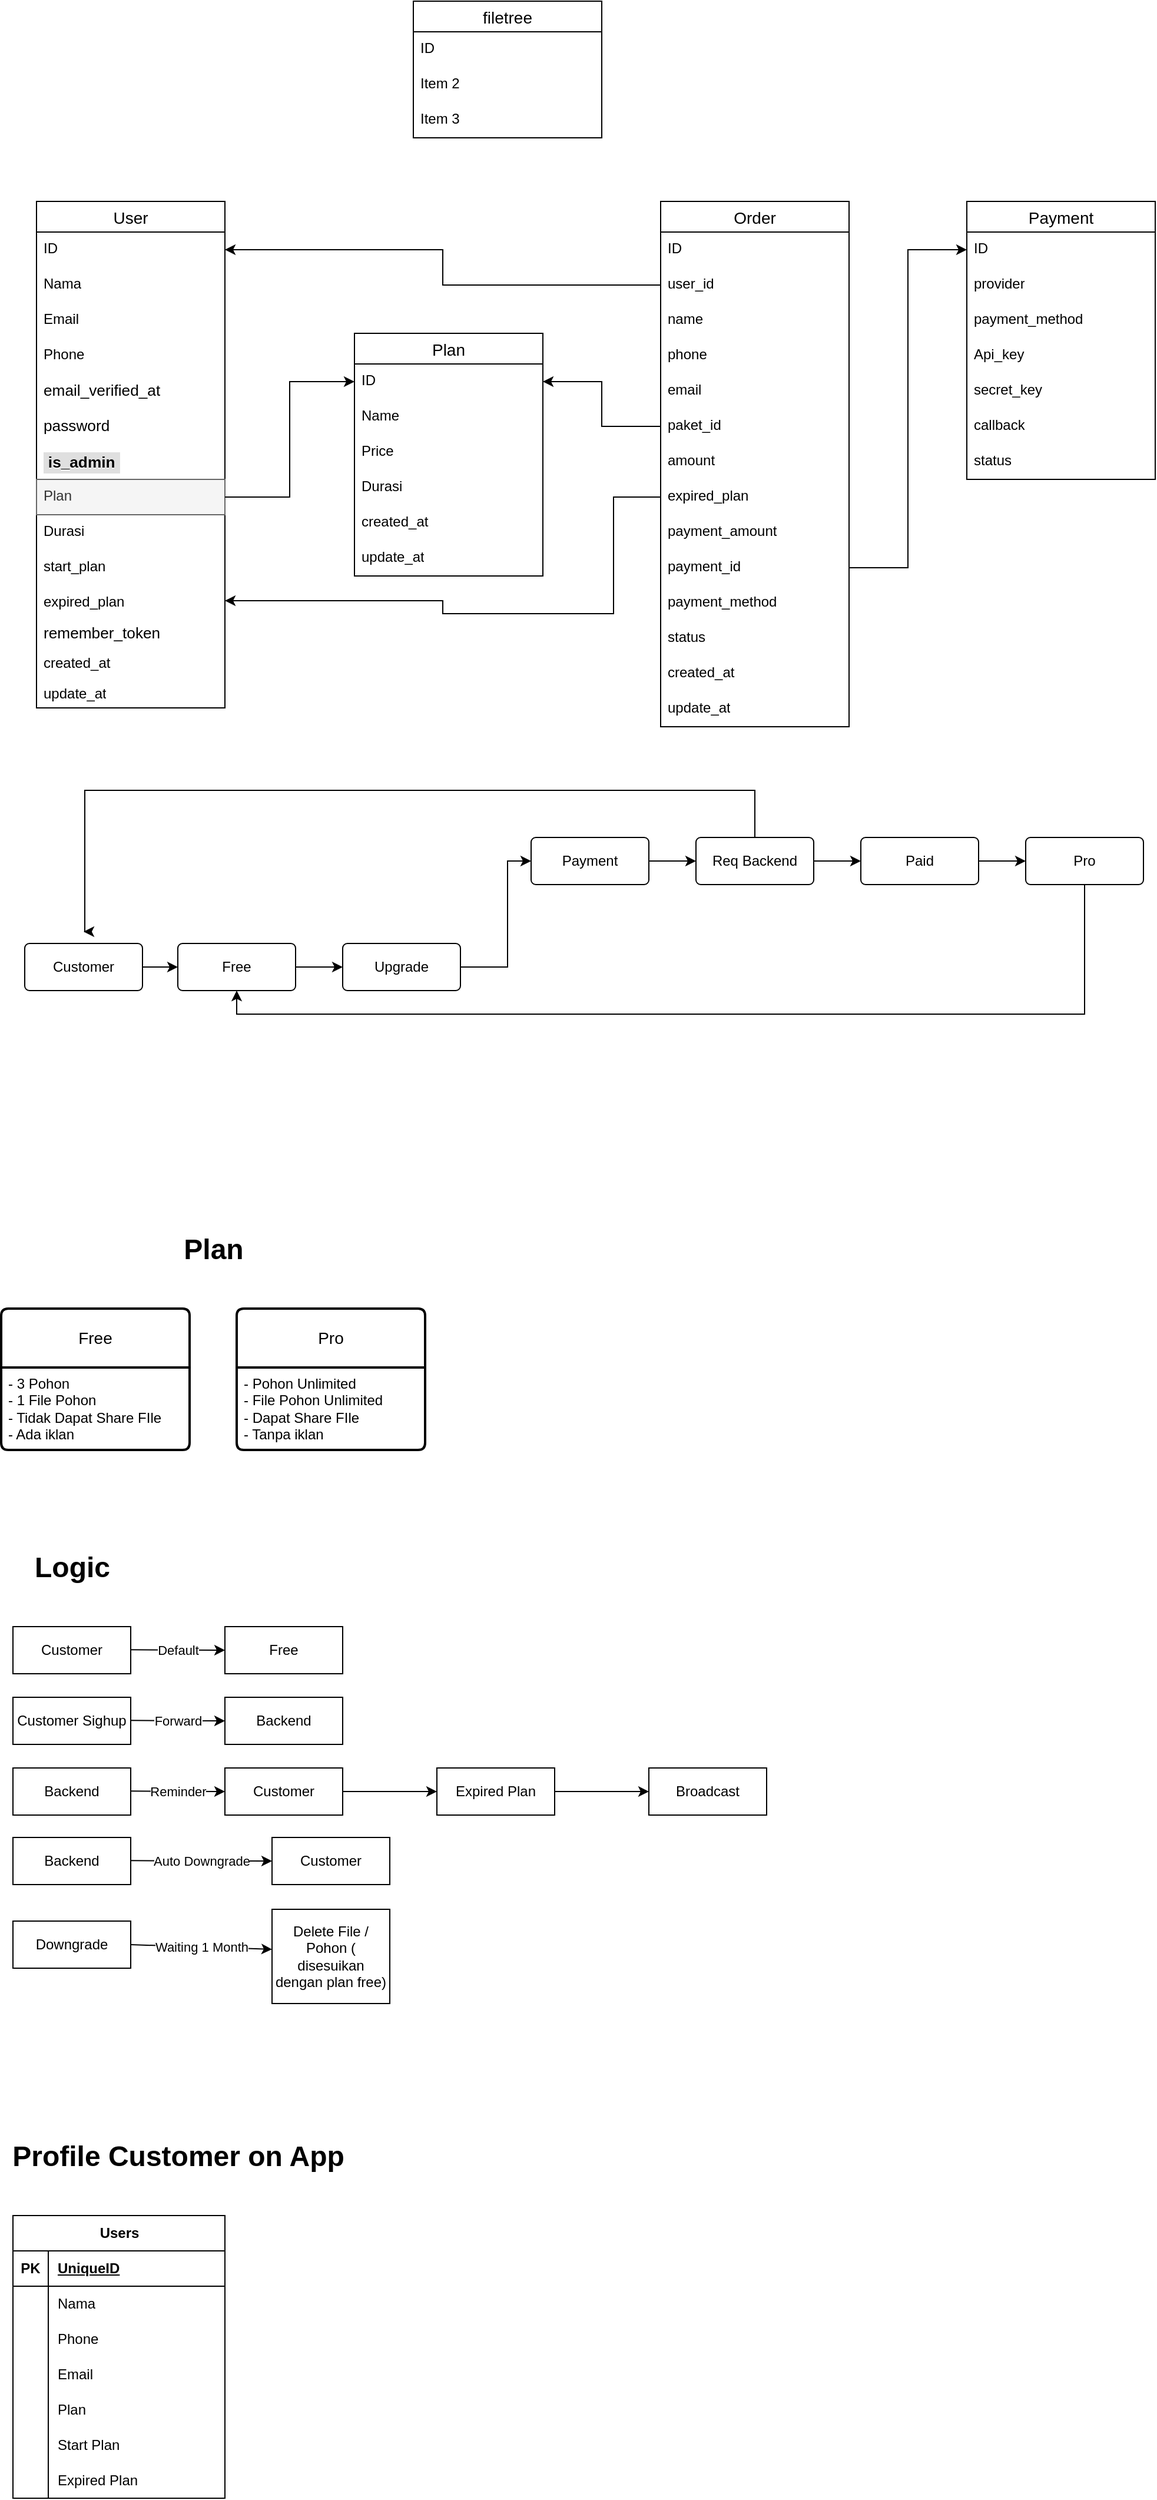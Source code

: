 <mxfile version="24.7.12">
  <diagram name="Halaman-1" id="RBDSEWjrz9USfFqta2F1">
    <mxGraphModel dx="1908" dy="2285" grid="1" gridSize="10" guides="1" tooltips="1" connect="1" arrows="1" fold="1" page="1" pageScale="1" pageWidth="827" pageHeight="1169" math="0" shadow="0">
      <root>
        <mxCell id="0" />
        <mxCell id="1" parent="0" />
        <mxCell id="_0uRekCrQdpwj7bL2Lc8-1" value="User" style="swimlane;fontStyle=0;childLayout=stackLayout;horizontal=1;startSize=26;horizontalStack=0;resizeParent=1;resizeParentMax=0;resizeLast=0;collapsible=1;marginBottom=0;align=center;fontSize=14;" parent="1" vertex="1">
          <mxGeometry x="70" y="-260" width="160" height="430" as="geometry" />
        </mxCell>
        <mxCell id="_0uRekCrQdpwj7bL2Lc8-20" value="ID" style="text;strokeColor=none;fillColor=none;spacingLeft=4;spacingRight=4;overflow=hidden;rotatable=0;points=[[0,0.5],[1,0.5]];portConstraint=eastwest;fontSize=12;whiteSpace=wrap;html=1;" parent="_0uRekCrQdpwj7bL2Lc8-1" vertex="1">
          <mxGeometry y="26" width="160" height="30" as="geometry" />
        </mxCell>
        <mxCell id="_0uRekCrQdpwj7bL2Lc8-2" value="Nama" style="text;strokeColor=none;fillColor=none;spacingLeft=4;spacingRight=4;overflow=hidden;rotatable=0;points=[[0,0.5],[1,0.5]];portConstraint=eastwest;fontSize=12;whiteSpace=wrap;html=1;" parent="_0uRekCrQdpwj7bL2Lc8-1" vertex="1">
          <mxGeometry y="56" width="160" height="30" as="geometry" />
        </mxCell>
        <mxCell id="_0uRekCrQdpwj7bL2Lc8-3" value="Email" style="text;strokeColor=none;fillColor=none;spacingLeft=4;spacingRight=4;overflow=hidden;rotatable=0;points=[[0,0.5],[1,0.5]];portConstraint=eastwest;fontSize=12;whiteSpace=wrap;html=1;" parent="_0uRekCrQdpwj7bL2Lc8-1" vertex="1">
          <mxGeometry y="86" width="160" height="30" as="geometry" />
        </mxCell>
        <mxCell id="_0uRekCrQdpwj7bL2Lc8-4" value="Phone" style="text;strokeColor=none;fillColor=none;spacingLeft=4;spacingRight=4;overflow=hidden;rotatable=0;points=[[0,0.5],[1,0.5]];portConstraint=eastwest;fontSize=12;whiteSpace=wrap;html=1;" parent="_0uRekCrQdpwj7bL2Lc8-1" vertex="1">
          <mxGeometry y="116" width="160" height="30" as="geometry" />
        </mxCell>
        <mxCell id="_0uRekCrQdpwj7bL2Lc8-8" value="&lt;span style=&quot;font-family: sans-serif; font-size: 13.12px; text-wrap: nowrap; background-color: rgb(255, 255, 255);&quot;&gt;email_verified_at&lt;/span&gt;" style="text;strokeColor=none;fillColor=none;spacingLeft=4;spacingRight=4;overflow=hidden;rotatable=0;points=[[0,0.5],[1,0.5]];portConstraint=eastwest;fontSize=12;whiteSpace=wrap;html=1;" parent="_0uRekCrQdpwj7bL2Lc8-1" vertex="1">
          <mxGeometry y="146" width="160" height="30" as="geometry" />
        </mxCell>
        <mxCell id="_0uRekCrQdpwj7bL2Lc8-7" value="&lt;span style=&quot;font-family: sans-serif; font-size: 13.12px; text-wrap: nowrap; background-color: rgb(255, 255, 255);&quot;&gt;password&lt;/span&gt;" style="text;strokeColor=none;fillColor=none;spacingLeft=4;spacingRight=4;overflow=hidden;rotatable=0;points=[[0,0.5],[1,0.5]];portConstraint=eastwest;fontSize=12;whiteSpace=wrap;html=1;" parent="_0uRekCrQdpwj7bL2Lc8-1" vertex="1">
          <mxGeometry y="176" width="160" height="30" as="geometry" />
        </mxCell>
        <mxCell id="_0uRekCrQdpwj7bL2Lc8-6" value="&lt;table style=&quot;caption-side: top; border-collapse: collapse; --bs-table-color: var(--bs-body-color); --bs-table-bg: #fff; --bs-table-border-color: #fff; --bs-table-accent-bg: transparent; --bs-table-striped-color: var(--bs-body-color); --bs-table-striped-bg: #dfdfdf; --bs-table-active-color: var(--bs-body-color); --bs-table-active-bg: rgba(0, 0, 0, 0.1); --bs-table-hover-color: #000; --bs-table-hover-bg: rgba(0, 0, 0, 0.075); margin-bottom: 1rem; color: rgb(68, 68, 68); border-color: var(--bs-table-border-color); font-family: sans-serif; font-size: 13.12px; background-color: rgb(255, 255, 255); width: auto !important; vertical-align: middle !important;&quot; class=&quot;table table-striped table-hover w-auto align-middle&quot; id=&quot;tablestructure&quot;&gt;&lt;tbody style=&quot;box-sizing: border-box; border-style: solid; border-width: 0px; vertical-align: inherit;&quot;&gt;&lt;tr style=&quot;box-sizing: border-box; border-style: solid; border-width: 0px;&quot; class=&quot;&quot;&gt;&lt;th style=&quot;box-sizing: border-box; text-align: left; border-color: inherit; border-style: solid; border-width: 0px; padding: 0.1em 0.3em; background-color: var(--bs-table-bg); box-shadow: inset 0 0 0 9999px var(--bs-table-accent-bg); text-shadow: rgb(255, 255, 255) 0px 1px 0px; vertical-align: middle; color: rgb(0, 0, 0); --bs-table-accent-bg: var(--bs-table-striped-bg); text-wrap: nowrap !important;&quot; class=&quot;text-nowrap&quot;&gt;&lt;label style=&quot;box-sizing: border-box; display: inline-block;&quot; for=&quot;checkbox_row_6&quot;&gt;is_admin&lt;br&gt;&lt;/label&gt;&lt;/th&gt;&lt;/tr&gt;&lt;/tbody&gt;&lt;/table&gt;" style="text;strokeColor=none;fillColor=none;spacingLeft=4;spacingRight=4;overflow=hidden;rotatable=0;points=[[0,0.5],[1,0.5]];portConstraint=eastwest;fontSize=12;whiteSpace=wrap;html=1;" parent="_0uRekCrQdpwj7bL2Lc8-1" vertex="1">
          <mxGeometry y="206" width="160" height="30" as="geometry" />
        </mxCell>
        <mxCell id="_0uRekCrQdpwj7bL2Lc8-10" value="Plan" style="text;spacingLeft=4;spacingRight=4;overflow=hidden;rotatable=0;points=[[0,0.5],[1,0.5]];portConstraint=eastwest;fontSize=12;whiteSpace=wrap;html=1;strokeWidth=1;perimeterSpacing=0;rounded=0;fillColor=#f5f5f5;fontColor=#333333;strokeColor=#666666;" parent="_0uRekCrQdpwj7bL2Lc8-1" vertex="1">
          <mxGeometry y="236" width="160" height="30" as="geometry" />
        </mxCell>
        <mxCell id="_0uRekCrQdpwj7bL2Lc8-9" value="Durasi" style="text;strokeColor=none;fillColor=none;spacingLeft=4;spacingRight=4;overflow=hidden;rotatable=0;points=[[0,0.5],[1,0.5]];portConstraint=eastwest;fontSize=12;whiteSpace=wrap;html=1;" parent="_0uRekCrQdpwj7bL2Lc8-1" vertex="1">
          <mxGeometry y="266" width="160" height="30" as="geometry" />
        </mxCell>
        <mxCell id="_0uRekCrQdpwj7bL2Lc8-11" value="start_plan" style="text;strokeColor=none;fillColor=none;spacingLeft=4;spacingRight=4;overflow=hidden;rotatable=0;points=[[0,0.5],[1,0.5]];portConstraint=eastwest;fontSize=12;whiteSpace=wrap;html=1;" parent="_0uRekCrQdpwj7bL2Lc8-1" vertex="1">
          <mxGeometry y="296" width="160" height="30" as="geometry" />
        </mxCell>
        <mxCell id="_0uRekCrQdpwj7bL2Lc8-12" value="expired_plan" style="text;strokeColor=none;fillColor=none;spacingLeft=4;spacingRight=4;overflow=hidden;rotatable=0;points=[[0,0.5],[1,0.5]];portConstraint=eastwest;fontSize=12;whiteSpace=wrap;html=1;" parent="_0uRekCrQdpwj7bL2Lc8-1" vertex="1">
          <mxGeometry y="326" width="160" height="26" as="geometry" />
        </mxCell>
        <mxCell id="_0uRekCrQdpwj7bL2Lc8-14" value="&lt;span style=&quot;font-family: sans-serif; font-size: 13.12px; text-wrap: nowrap; background-color: rgb(255, 255, 255);&quot;&gt;remember_token&lt;/span&gt;" style="text;strokeColor=none;fillColor=none;spacingLeft=4;spacingRight=4;overflow=hidden;rotatable=0;points=[[0,0.5],[1,0.5]];portConstraint=eastwest;fontSize=12;whiteSpace=wrap;html=1;" parent="_0uRekCrQdpwj7bL2Lc8-1" vertex="1">
          <mxGeometry y="352" width="160" height="26" as="geometry" />
        </mxCell>
        <mxCell id="_0uRekCrQdpwj7bL2Lc8-13" value="created_at" style="text;strokeColor=none;fillColor=none;spacingLeft=4;spacingRight=4;overflow=hidden;rotatable=0;points=[[0,0.5],[1,0.5]];portConstraint=eastwest;fontSize=12;whiteSpace=wrap;html=1;" parent="_0uRekCrQdpwj7bL2Lc8-1" vertex="1">
          <mxGeometry y="378" width="160" height="26" as="geometry" />
        </mxCell>
        <mxCell id="_0uRekCrQdpwj7bL2Lc8-15" value="update_at" style="text;strokeColor=none;fillColor=none;spacingLeft=4;spacingRight=4;overflow=hidden;rotatable=0;points=[[0,0.5],[1,0.5]];portConstraint=eastwest;fontSize=12;whiteSpace=wrap;html=1;" parent="_0uRekCrQdpwj7bL2Lc8-1" vertex="1">
          <mxGeometry y="404" width="160" height="26" as="geometry" />
        </mxCell>
        <mxCell id="_0uRekCrQdpwj7bL2Lc8-16" value="filetree" style="swimlane;fontStyle=0;childLayout=stackLayout;horizontal=1;startSize=26;horizontalStack=0;resizeParent=1;resizeParentMax=0;resizeLast=0;collapsible=1;marginBottom=0;align=center;fontSize=14;" parent="1" vertex="1">
          <mxGeometry x="390" y="-430" width="160" height="116" as="geometry" />
        </mxCell>
        <mxCell id="_0uRekCrQdpwj7bL2Lc8-17" value="ID" style="text;strokeColor=none;fillColor=none;spacingLeft=4;spacingRight=4;overflow=hidden;rotatable=0;points=[[0,0.5],[1,0.5]];portConstraint=eastwest;fontSize=12;whiteSpace=wrap;html=1;" parent="_0uRekCrQdpwj7bL2Lc8-16" vertex="1">
          <mxGeometry y="26" width="160" height="30" as="geometry" />
        </mxCell>
        <mxCell id="_0uRekCrQdpwj7bL2Lc8-18" value="Item 2" style="text;strokeColor=none;fillColor=none;spacingLeft=4;spacingRight=4;overflow=hidden;rotatable=0;points=[[0,0.5],[1,0.5]];portConstraint=eastwest;fontSize=12;whiteSpace=wrap;html=1;" parent="_0uRekCrQdpwj7bL2Lc8-16" vertex="1">
          <mxGeometry y="56" width="160" height="30" as="geometry" />
        </mxCell>
        <mxCell id="_0uRekCrQdpwj7bL2Lc8-19" value="Item 3" style="text;strokeColor=none;fillColor=none;spacingLeft=4;spacingRight=4;overflow=hidden;rotatable=0;points=[[0,0.5],[1,0.5]];portConstraint=eastwest;fontSize=12;whiteSpace=wrap;html=1;" parent="_0uRekCrQdpwj7bL2Lc8-16" vertex="1">
          <mxGeometry y="86" width="160" height="30" as="geometry" />
        </mxCell>
        <mxCell id="_0uRekCrQdpwj7bL2Lc8-22" value="Plan" style="swimlane;fontStyle=0;childLayout=stackLayout;horizontal=1;startSize=26;horizontalStack=0;resizeParent=1;resizeParentMax=0;resizeLast=0;collapsible=1;marginBottom=0;align=center;fontSize=14;" parent="1" vertex="1">
          <mxGeometry x="340" y="-148" width="160" height="206" as="geometry" />
        </mxCell>
        <mxCell id="_0uRekCrQdpwj7bL2Lc8-23" value="ID" style="text;strokeColor=none;fillColor=none;spacingLeft=4;spacingRight=4;overflow=hidden;rotatable=0;points=[[0,0.5],[1,0.5]];portConstraint=eastwest;fontSize=12;whiteSpace=wrap;html=1;" parent="_0uRekCrQdpwj7bL2Lc8-22" vertex="1">
          <mxGeometry y="26" width="160" height="30" as="geometry" />
        </mxCell>
        <mxCell id="_0uRekCrQdpwj7bL2Lc8-24" value="Name" style="text;strokeColor=none;fillColor=none;spacingLeft=4;spacingRight=4;overflow=hidden;rotatable=0;points=[[0,0.5],[1,0.5]];portConstraint=eastwest;fontSize=12;whiteSpace=wrap;html=1;" parent="_0uRekCrQdpwj7bL2Lc8-22" vertex="1">
          <mxGeometry y="56" width="160" height="30" as="geometry" />
        </mxCell>
        <mxCell id="_0uRekCrQdpwj7bL2Lc8-25" value="Price" style="text;strokeColor=none;fillColor=none;spacingLeft=4;spacingRight=4;overflow=hidden;rotatable=0;points=[[0,0.5],[1,0.5]];portConstraint=eastwest;fontSize=12;whiteSpace=wrap;html=1;" parent="_0uRekCrQdpwj7bL2Lc8-22" vertex="1">
          <mxGeometry y="86" width="160" height="30" as="geometry" />
        </mxCell>
        <mxCell id="_0uRekCrQdpwj7bL2Lc8-29" value="Durasi" style="text;strokeColor=none;fillColor=none;spacingLeft=4;spacingRight=4;overflow=hidden;rotatable=0;points=[[0,0.5],[1,0.5]];portConstraint=eastwest;fontSize=12;whiteSpace=wrap;html=1;" parent="_0uRekCrQdpwj7bL2Lc8-22" vertex="1">
          <mxGeometry y="116" width="160" height="30" as="geometry" />
        </mxCell>
        <mxCell id="_0uRekCrQdpwj7bL2Lc8-28" value="created_at" style="text;strokeColor=none;fillColor=none;spacingLeft=4;spacingRight=4;overflow=hidden;rotatable=0;points=[[0,0.5],[1,0.5]];portConstraint=eastwest;fontSize=12;whiteSpace=wrap;html=1;" parent="_0uRekCrQdpwj7bL2Lc8-22" vertex="1">
          <mxGeometry y="146" width="160" height="30" as="geometry" />
        </mxCell>
        <mxCell id="_0uRekCrQdpwj7bL2Lc8-27" value="update_at" style="text;strokeColor=none;fillColor=none;spacingLeft=4;spacingRight=4;overflow=hidden;rotatable=0;points=[[0,0.5],[1,0.5]];portConstraint=eastwest;fontSize=12;whiteSpace=wrap;html=1;" parent="_0uRekCrQdpwj7bL2Lc8-22" vertex="1">
          <mxGeometry y="176" width="160" height="30" as="geometry" />
        </mxCell>
        <mxCell id="_0uRekCrQdpwj7bL2Lc8-26" style="edgeStyle=orthogonalEdgeStyle;rounded=0;orthogonalLoop=1;jettySize=auto;html=1;" parent="1" source="_0uRekCrQdpwj7bL2Lc8-10" target="_0uRekCrQdpwj7bL2Lc8-23" edge="1">
          <mxGeometry relative="1" as="geometry" />
        </mxCell>
        <mxCell id="_0uRekCrQdpwj7bL2Lc8-30" value="Order" style="swimlane;fontStyle=0;childLayout=stackLayout;horizontal=1;startSize=26;horizontalStack=0;resizeParent=1;resizeParentMax=0;resizeLast=0;collapsible=1;marginBottom=0;align=center;fontSize=14;" parent="1" vertex="1">
          <mxGeometry x="600" y="-260" width="160" height="446" as="geometry" />
        </mxCell>
        <mxCell id="_0uRekCrQdpwj7bL2Lc8-31" value="ID" style="text;strokeColor=none;fillColor=none;spacingLeft=4;spacingRight=4;overflow=hidden;rotatable=0;points=[[0,0.5],[1,0.5]];portConstraint=eastwest;fontSize=12;whiteSpace=wrap;html=1;" parent="_0uRekCrQdpwj7bL2Lc8-30" vertex="1">
          <mxGeometry y="26" width="160" height="30" as="geometry" />
        </mxCell>
        <mxCell id="_0uRekCrQdpwj7bL2Lc8-32" value="user_id" style="text;strokeColor=none;fillColor=none;spacingLeft=4;spacingRight=4;overflow=hidden;rotatable=0;points=[[0,0.5],[1,0.5]];portConstraint=eastwest;fontSize=12;whiteSpace=wrap;html=1;" parent="_0uRekCrQdpwj7bL2Lc8-30" vertex="1">
          <mxGeometry y="56" width="160" height="30" as="geometry" />
        </mxCell>
        <mxCell id="_0uRekCrQdpwj7bL2Lc8-42" value="name" style="text;strokeColor=none;fillColor=none;spacingLeft=4;spacingRight=4;overflow=hidden;rotatable=0;points=[[0,0.5],[1,0.5]];portConstraint=eastwest;fontSize=12;whiteSpace=wrap;html=1;" parent="_0uRekCrQdpwj7bL2Lc8-30" vertex="1">
          <mxGeometry y="86" width="160" height="30" as="geometry" />
        </mxCell>
        <mxCell id="_0uRekCrQdpwj7bL2Lc8-41" value="phone" style="text;strokeColor=none;fillColor=none;spacingLeft=4;spacingRight=4;overflow=hidden;rotatable=0;points=[[0,0.5],[1,0.5]];portConstraint=eastwest;fontSize=12;whiteSpace=wrap;html=1;" parent="_0uRekCrQdpwj7bL2Lc8-30" vertex="1">
          <mxGeometry y="116" width="160" height="30" as="geometry" />
        </mxCell>
        <mxCell id="_0uRekCrQdpwj7bL2Lc8-40" value="email" style="text;strokeColor=none;fillColor=none;spacingLeft=4;spacingRight=4;overflow=hidden;rotatable=0;points=[[0,0.5],[1,0.5]];portConstraint=eastwest;fontSize=12;whiteSpace=wrap;html=1;" parent="_0uRekCrQdpwj7bL2Lc8-30" vertex="1">
          <mxGeometry y="146" width="160" height="30" as="geometry" />
        </mxCell>
        <mxCell id="_0uRekCrQdpwj7bL2Lc8-39" value="paket_id" style="text;strokeColor=none;fillColor=none;spacingLeft=4;spacingRight=4;overflow=hidden;rotatable=0;points=[[0,0.5],[1,0.5]];portConstraint=eastwest;fontSize=12;whiteSpace=wrap;html=1;" parent="_0uRekCrQdpwj7bL2Lc8-30" vertex="1">
          <mxGeometry y="176" width="160" height="30" as="geometry" />
        </mxCell>
        <mxCell id="_0uRekCrQdpwj7bL2Lc8-38" value="amount" style="text;strokeColor=none;fillColor=none;spacingLeft=4;spacingRight=4;overflow=hidden;rotatable=0;points=[[0,0.5],[1,0.5]];portConstraint=eastwest;fontSize=12;whiteSpace=wrap;html=1;" parent="_0uRekCrQdpwj7bL2Lc8-30" vertex="1">
          <mxGeometry y="206" width="160" height="30" as="geometry" />
        </mxCell>
        <mxCell id="_0uRekCrQdpwj7bL2Lc8-57" value="expired_plan" style="text;strokeColor=none;fillColor=none;spacingLeft=4;spacingRight=4;overflow=hidden;rotatable=0;points=[[0,0.5],[1,0.5]];portConstraint=eastwest;fontSize=12;whiteSpace=wrap;html=1;" parent="_0uRekCrQdpwj7bL2Lc8-30" vertex="1">
          <mxGeometry y="236" width="160" height="30" as="geometry" />
        </mxCell>
        <mxCell id="_0uRekCrQdpwj7bL2Lc8-37" value="payment_amount" style="text;strokeColor=none;fillColor=none;spacingLeft=4;spacingRight=4;overflow=hidden;rotatable=0;points=[[0,0.5],[1,0.5]];portConstraint=eastwest;fontSize=12;whiteSpace=wrap;html=1;" parent="_0uRekCrQdpwj7bL2Lc8-30" vertex="1">
          <mxGeometry y="266" width="160" height="30" as="geometry" />
        </mxCell>
        <mxCell id="_0uRekCrQdpwj7bL2Lc8-36" value="payment_id" style="text;strokeColor=none;fillColor=none;spacingLeft=4;spacingRight=4;overflow=hidden;rotatable=0;points=[[0,0.5],[1,0.5]];portConstraint=eastwest;fontSize=12;whiteSpace=wrap;html=1;" parent="_0uRekCrQdpwj7bL2Lc8-30" vertex="1">
          <mxGeometry y="296" width="160" height="30" as="geometry" />
        </mxCell>
        <mxCell id="_0uRekCrQdpwj7bL2Lc8-33" value="payment_method" style="text;strokeColor=none;fillColor=none;spacingLeft=4;spacingRight=4;overflow=hidden;rotatable=0;points=[[0,0.5],[1,0.5]];portConstraint=eastwest;fontSize=12;whiteSpace=wrap;html=1;" parent="_0uRekCrQdpwj7bL2Lc8-30" vertex="1">
          <mxGeometry y="326" width="160" height="30" as="geometry" />
        </mxCell>
        <mxCell id="_0uRekCrQdpwj7bL2Lc8-44" value="status" style="text;strokeColor=none;fillColor=none;spacingLeft=4;spacingRight=4;overflow=hidden;rotatable=0;points=[[0,0.5],[1,0.5]];portConstraint=eastwest;fontSize=12;whiteSpace=wrap;html=1;" parent="_0uRekCrQdpwj7bL2Lc8-30" vertex="1">
          <mxGeometry y="356" width="160" height="30" as="geometry" />
        </mxCell>
        <mxCell id="_0uRekCrQdpwj7bL2Lc8-45" value="created_at" style="text;strokeColor=none;fillColor=none;spacingLeft=4;spacingRight=4;overflow=hidden;rotatable=0;points=[[0,0.5],[1,0.5]];portConstraint=eastwest;fontSize=12;whiteSpace=wrap;html=1;" parent="_0uRekCrQdpwj7bL2Lc8-30" vertex="1">
          <mxGeometry y="386" width="160" height="30" as="geometry" />
        </mxCell>
        <mxCell id="_0uRekCrQdpwj7bL2Lc8-47" value="update_at" style="text;strokeColor=none;fillColor=none;spacingLeft=4;spacingRight=4;overflow=hidden;rotatable=0;points=[[0,0.5],[1,0.5]];portConstraint=eastwest;fontSize=12;whiteSpace=wrap;html=1;" parent="_0uRekCrQdpwj7bL2Lc8-30" vertex="1">
          <mxGeometry y="416" width="160" height="30" as="geometry" />
        </mxCell>
        <mxCell id="_0uRekCrQdpwj7bL2Lc8-34" style="edgeStyle=orthogonalEdgeStyle;rounded=0;orthogonalLoop=1;jettySize=auto;html=1;exitX=0;exitY=0.5;exitDx=0;exitDy=0;entryX=1;entryY=0.5;entryDx=0;entryDy=0;" parent="1" source="_0uRekCrQdpwj7bL2Lc8-32" target="_0uRekCrQdpwj7bL2Lc8-20" edge="1">
          <mxGeometry relative="1" as="geometry" />
        </mxCell>
        <mxCell id="_0uRekCrQdpwj7bL2Lc8-43" style="edgeStyle=orthogonalEdgeStyle;rounded=0;orthogonalLoop=1;jettySize=auto;html=1;entryX=1;entryY=0.5;entryDx=0;entryDy=0;" parent="1" source="_0uRekCrQdpwj7bL2Lc8-39" target="_0uRekCrQdpwj7bL2Lc8-23" edge="1">
          <mxGeometry relative="1" as="geometry" />
        </mxCell>
        <mxCell id="_0uRekCrQdpwj7bL2Lc8-48" value="Payment" style="swimlane;fontStyle=0;childLayout=stackLayout;horizontal=1;startSize=26;horizontalStack=0;resizeParent=1;resizeParentMax=0;resizeLast=0;collapsible=1;marginBottom=0;align=center;fontSize=14;" parent="1" vertex="1">
          <mxGeometry x="860" y="-260" width="160" height="236" as="geometry" />
        </mxCell>
        <mxCell id="_0uRekCrQdpwj7bL2Lc8-55" value="ID" style="text;strokeColor=none;fillColor=none;spacingLeft=4;spacingRight=4;overflow=hidden;rotatable=0;points=[[0,0.5],[1,0.5]];portConstraint=eastwest;fontSize=12;whiteSpace=wrap;html=1;" parent="_0uRekCrQdpwj7bL2Lc8-48" vertex="1">
          <mxGeometry y="26" width="160" height="30" as="geometry" />
        </mxCell>
        <mxCell id="_0uRekCrQdpwj7bL2Lc8-49" value="provider" style="text;strokeColor=none;fillColor=none;spacingLeft=4;spacingRight=4;overflow=hidden;rotatable=0;points=[[0,0.5],[1,0.5]];portConstraint=eastwest;fontSize=12;whiteSpace=wrap;html=1;" parent="_0uRekCrQdpwj7bL2Lc8-48" vertex="1">
          <mxGeometry y="56" width="160" height="30" as="geometry" />
        </mxCell>
        <mxCell id="_0uRekCrQdpwj7bL2Lc8-50" value="payment_method" style="text;strokeColor=none;fillColor=none;spacingLeft=4;spacingRight=4;overflow=hidden;rotatable=0;points=[[0,0.5],[1,0.5]];portConstraint=eastwest;fontSize=12;whiteSpace=wrap;html=1;" parent="_0uRekCrQdpwj7bL2Lc8-48" vertex="1">
          <mxGeometry y="86" width="160" height="30" as="geometry" />
        </mxCell>
        <mxCell id="_0uRekCrQdpwj7bL2Lc8-51" value="Api_key" style="text;strokeColor=none;fillColor=none;spacingLeft=4;spacingRight=4;overflow=hidden;rotatable=0;points=[[0,0.5],[1,0.5]];portConstraint=eastwest;fontSize=12;whiteSpace=wrap;html=1;" parent="_0uRekCrQdpwj7bL2Lc8-48" vertex="1">
          <mxGeometry y="116" width="160" height="30" as="geometry" />
        </mxCell>
        <mxCell id="_0uRekCrQdpwj7bL2Lc8-52" value="secret_key" style="text;strokeColor=none;fillColor=none;spacingLeft=4;spacingRight=4;overflow=hidden;rotatable=0;points=[[0,0.5],[1,0.5]];portConstraint=eastwest;fontSize=12;whiteSpace=wrap;html=1;" parent="_0uRekCrQdpwj7bL2Lc8-48" vertex="1">
          <mxGeometry y="146" width="160" height="30" as="geometry" />
        </mxCell>
        <mxCell id="_0uRekCrQdpwj7bL2Lc8-53" value="callback" style="text;strokeColor=none;fillColor=none;spacingLeft=4;spacingRight=4;overflow=hidden;rotatable=0;points=[[0,0.5],[1,0.5]];portConstraint=eastwest;fontSize=12;whiteSpace=wrap;html=1;" parent="_0uRekCrQdpwj7bL2Lc8-48" vertex="1">
          <mxGeometry y="176" width="160" height="30" as="geometry" />
        </mxCell>
        <mxCell id="_0uRekCrQdpwj7bL2Lc8-54" value="status" style="text;strokeColor=none;fillColor=none;spacingLeft=4;spacingRight=4;overflow=hidden;rotatable=0;points=[[0,0.5],[1,0.5]];portConstraint=eastwest;fontSize=12;whiteSpace=wrap;html=1;" parent="_0uRekCrQdpwj7bL2Lc8-48" vertex="1">
          <mxGeometry y="206" width="160" height="30" as="geometry" />
        </mxCell>
        <mxCell id="_0uRekCrQdpwj7bL2Lc8-56" style="edgeStyle=orthogonalEdgeStyle;rounded=0;orthogonalLoop=1;jettySize=auto;html=1;exitX=1;exitY=0.5;exitDx=0;exitDy=0;entryX=0;entryY=0.5;entryDx=0;entryDy=0;" parent="1" source="_0uRekCrQdpwj7bL2Lc8-36" target="_0uRekCrQdpwj7bL2Lc8-55" edge="1">
          <mxGeometry relative="1" as="geometry" />
        </mxCell>
        <mxCell id="_0uRekCrQdpwj7bL2Lc8-59" style="edgeStyle=orthogonalEdgeStyle;rounded=0;orthogonalLoop=1;jettySize=auto;html=1;exitX=0;exitY=0.5;exitDx=0;exitDy=0;" parent="1" source="_0uRekCrQdpwj7bL2Lc8-57" target="_0uRekCrQdpwj7bL2Lc8-12" edge="1">
          <mxGeometry relative="1" as="geometry">
            <Array as="points">
              <mxPoint x="560" y="-9" />
              <mxPoint x="560" y="90" />
              <mxPoint x="415" y="90" />
              <mxPoint x="415" y="79" />
            </Array>
          </mxGeometry>
        </mxCell>
        <mxCell id="yLYxAnWH1AHGFbwmTAAa-5" value="" style="edgeStyle=orthogonalEdgeStyle;rounded=0;orthogonalLoop=1;jettySize=auto;html=1;" edge="1" parent="1" source="yLYxAnWH1AHGFbwmTAAa-1" target="yLYxAnWH1AHGFbwmTAAa-4">
          <mxGeometry relative="1" as="geometry" />
        </mxCell>
        <mxCell id="yLYxAnWH1AHGFbwmTAAa-1" value="Customer" style="rounded=1;arcSize=10;whiteSpace=wrap;html=1;align=center;" vertex="1" parent="1">
          <mxGeometry x="60" y="370" width="100" height="40" as="geometry" />
        </mxCell>
        <mxCell id="yLYxAnWH1AHGFbwmTAAa-7" value="" style="edgeStyle=orthogonalEdgeStyle;rounded=0;orthogonalLoop=1;jettySize=auto;html=1;" edge="1" parent="1" source="yLYxAnWH1AHGFbwmTAAa-4" target="yLYxAnWH1AHGFbwmTAAa-6">
          <mxGeometry relative="1" as="geometry" />
        </mxCell>
        <mxCell id="yLYxAnWH1AHGFbwmTAAa-4" value="Free" style="rounded=1;arcSize=10;whiteSpace=wrap;html=1;align=center;" vertex="1" parent="1">
          <mxGeometry x="190" y="370" width="100" height="40" as="geometry" />
        </mxCell>
        <mxCell id="yLYxAnWH1AHGFbwmTAAa-9" value="" style="edgeStyle=orthogonalEdgeStyle;rounded=0;orthogonalLoop=1;jettySize=auto;html=1;" edge="1" parent="1" source="yLYxAnWH1AHGFbwmTAAa-6" target="yLYxAnWH1AHGFbwmTAAa-8">
          <mxGeometry relative="1" as="geometry">
            <Array as="points">
              <mxPoint x="470" y="390" />
              <mxPoint x="470" y="300" />
            </Array>
          </mxGeometry>
        </mxCell>
        <mxCell id="yLYxAnWH1AHGFbwmTAAa-6" value="Upgrade" style="rounded=1;arcSize=10;whiteSpace=wrap;html=1;align=center;" vertex="1" parent="1">
          <mxGeometry x="330" y="370" width="100" height="40" as="geometry" />
        </mxCell>
        <mxCell id="yLYxAnWH1AHGFbwmTAAa-11" value="" style="edgeStyle=orthogonalEdgeStyle;rounded=0;orthogonalLoop=1;jettySize=auto;html=1;" edge="1" parent="1" source="yLYxAnWH1AHGFbwmTAAa-8" target="yLYxAnWH1AHGFbwmTAAa-10">
          <mxGeometry relative="1" as="geometry" />
        </mxCell>
        <mxCell id="yLYxAnWH1AHGFbwmTAAa-8" value="Payment" style="rounded=1;arcSize=10;whiteSpace=wrap;html=1;align=center;" vertex="1" parent="1">
          <mxGeometry x="490" y="280" width="100" height="40" as="geometry" />
        </mxCell>
        <mxCell id="yLYxAnWH1AHGFbwmTAAa-13" value="" style="edgeStyle=orthogonalEdgeStyle;rounded=0;orthogonalLoop=1;jettySize=auto;html=1;" edge="1" parent="1" source="yLYxAnWH1AHGFbwmTAAa-10" target="yLYxAnWH1AHGFbwmTAAa-12">
          <mxGeometry relative="1" as="geometry" />
        </mxCell>
        <mxCell id="yLYxAnWH1AHGFbwmTAAa-18" style="edgeStyle=orthogonalEdgeStyle;rounded=0;orthogonalLoop=1;jettySize=auto;html=1;" edge="1" parent="1" source="yLYxAnWH1AHGFbwmTAAa-10">
          <mxGeometry relative="1" as="geometry">
            <mxPoint x="110" y="360" as="targetPoint" />
            <Array as="points">
              <mxPoint x="680" y="240" />
              <mxPoint x="111" y="240" />
            </Array>
          </mxGeometry>
        </mxCell>
        <mxCell id="yLYxAnWH1AHGFbwmTAAa-10" value="Req Backend" style="rounded=1;arcSize=10;whiteSpace=wrap;html=1;align=center;" vertex="1" parent="1">
          <mxGeometry x="630" y="280" width="100" height="40" as="geometry" />
        </mxCell>
        <mxCell id="yLYxAnWH1AHGFbwmTAAa-16" value="" style="edgeStyle=orthogonalEdgeStyle;rounded=0;orthogonalLoop=1;jettySize=auto;html=1;" edge="1" parent="1" source="yLYxAnWH1AHGFbwmTAAa-12" target="yLYxAnWH1AHGFbwmTAAa-15">
          <mxGeometry relative="1" as="geometry" />
        </mxCell>
        <mxCell id="yLYxAnWH1AHGFbwmTAAa-12" value="Paid" style="rounded=1;arcSize=10;whiteSpace=wrap;html=1;align=center;" vertex="1" parent="1">
          <mxGeometry x="770" y="280" width="100" height="40" as="geometry" />
        </mxCell>
        <mxCell id="yLYxAnWH1AHGFbwmTAAa-17" style="edgeStyle=orthogonalEdgeStyle;rounded=0;orthogonalLoop=1;jettySize=auto;html=1;exitX=0.5;exitY=1;exitDx=0;exitDy=0;entryX=0.5;entryY=1;entryDx=0;entryDy=0;" edge="1" parent="1" source="yLYxAnWH1AHGFbwmTAAa-15" target="yLYxAnWH1AHGFbwmTAAa-4">
          <mxGeometry relative="1" as="geometry" />
        </mxCell>
        <mxCell id="yLYxAnWH1AHGFbwmTAAa-15" value="Pro" style="rounded=1;arcSize=10;whiteSpace=wrap;html=1;align=center;" vertex="1" parent="1">
          <mxGeometry x="910" y="280" width="100" height="40" as="geometry" />
        </mxCell>
        <mxCell id="yLYxAnWH1AHGFbwmTAAa-33" value="Free" style="swimlane;childLayout=stackLayout;horizontal=1;startSize=50;horizontalStack=0;rounded=1;fontSize=14;fontStyle=0;strokeWidth=2;resizeParent=0;resizeLast=1;shadow=0;dashed=0;align=center;arcSize=4;whiteSpace=wrap;html=1;" vertex="1" parent="1">
          <mxGeometry x="40" y="680" width="160" height="120" as="geometry" />
        </mxCell>
        <mxCell id="yLYxAnWH1AHGFbwmTAAa-34" value="- 3 Pohon&lt;br&gt;- 1 File Pohon&lt;br&gt;- Tidak Dapat Share FIle&lt;div&gt;- Ada iklan&lt;/div&gt;" style="align=left;strokeColor=none;fillColor=none;spacingLeft=4;fontSize=12;verticalAlign=top;resizable=0;rotatable=0;part=1;html=1;" vertex="1" parent="yLYxAnWH1AHGFbwmTAAa-33">
          <mxGeometry y="50" width="160" height="70" as="geometry" />
        </mxCell>
        <mxCell id="yLYxAnWH1AHGFbwmTAAa-36" style="align=left;strokeColor=none;fillColor=none;spacingLeft=4;fontSize=12;verticalAlign=top;resizable=0;rotatable=0;part=1;html=1;" vertex="1" parent="yLYxAnWH1AHGFbwmTAAa-33">
          <mxGeometry y="120" width="160" height="70" as="geometry" />
        </mxCell>
        <mxCell id="yLYxAnWH1AHGFbwmTAAa-35" style="align=left;strokeColor=none;fillColor=none;spacingLeft=4;fontSize=12;verticalAlign=top;resizable=0;rotatable=0;part=1;html=1;" vertex="1" parent="yLYxAnWH1AHGFbwmTAAa-33">
          <mxGeometry y="190" width="160" height="-70" as="geometry" />
        </mxCell>
        <mxCell id="yLYxAnWH1AHGFbwmTAAa-37" value="Pro" style="swimlane;childLayout=stackLayout;horizontal=1;startSize=50;horizontalStack=0;rounded=1;fontSize=14;fontStyle=0;strokeWidth=2;resizeParent=0;resizeLast=1;shadow=0;dashed=0;align=center;arcSize=4;whiteSpace=wrap;html=1;" vertex="1" parent="1">
          <mxGeometry x="240" y="680" width="160" height="120" as="geometry" />
        </mxCell>
        <mxCell id="yLYxAnWH1AHGFbwmTAAa-38" value="- Pohon Unlimited&lt;br&gt;- File Pohon Unlimited&lt;br&gt;- Dapat Share FIle&lt;div&gt;- Tanpa iklan&lt;/div&gt;" style="align=left;strokeColor=none;fillColor=none;spacingLeft=4;fontSize=12;verticalAlign=top;resizable=0;rotatable=0;part=1;html=1;" vertex="1" parent="yLYxAnWH1AHGFbwmTAAa-37">
          <mxGeometry y="50" width="160" height="70" as="geometry" />
        </mxCell>
        <mxCell id="yLYxAnWH1AHGFbwmTAAa-39" style="align=left;strokeColor=none;fillColor=none;spacingLeft=4;fontSize=12;verticalAlign=top;resizable=0;rotatable=0;part=1;html=1;" vertex="1" parent="yLYxAnWH1AHGFbwmTAAa-37">
          <mxGeometry y="120" width="160" height="70" as="geometry" />
        </mxCell>
        <mxCell id="yLYxAnWH1AHGFbwmTAAa-40" style="align=left;strokeColor=none;fillColor=none;spacingLeft=4;fontSize=12;verticalAlign=top;resizable=0;rotatable=0;part=1;html=1;" vertex="1" parent="yLYxAnWH1AHGFbwmTAAa-37">
          <mxGeometry y="190" width="160" height="-70" as="geometry" />
        </mxCell>
        <mxCell id="yLYxAnWH1AHGFbwmTAAa-44" value="Plan" style="text;strokeColor=none;fillColor=none;html=1;fontSize=24;fontStyle=1;verticalAlign=middle;align=center;" vertex="1" parent="1">
          <mxGeometry x="170" y="610" width="100" height="40" as="geometry" />
        </mxCell>
        <mxCell id="yLYxAnWH1AHGFbwmTAAa-45" value="Logic" style="text;strokeColor=none;fillColor=none;html=1;fontSize=24;fontStyle=1;verticalAlign=middle;align=center;" vertex="1" parent="1">
          <mxGeometry x="50" y="880" width="100" height="40" as="geometry" />
        </mxCell>
        <mxCell id="yLYxAnWH1AHGFbwmTAAa-46" value="Customer" style="whiteSpace=wrap;html=1;align=center;" vertex="1" parent="1">
          <mxGeometry x="50" y="950" width="100" height="40" as="geometry" />
        </mxCell>
        <mxCell id="yLYxAnWH1AHGFbwmTAAa-48" value="Free" style="whiteSpace=wrap;html=1;align=center;" vertex="1" parent="1">
          <mxGeometry x="230" y="950" width="100" height="40" as="geometry" />
        </mxCell>
        <mxCell id="yLYxAnWH1AHGFbwmTAAa-54" value="" style="endArrow=classic;html=1;rounded=0;" edge="1" parent="1">
          <mxGeometry relative="1" as="geometry">
            <mxPoint x="150" y="969.64" as="sourcePoint" />
            <mxPoint x="230" y="970" as="targetPoint" />
          </mxGeometry>
        </mxCell>
        <mxCell id="yLYxAnWH1AHGFbwmTAAa-55" value="Default" style="edgeLabel;resizable=0;html=1;;align=center;verticalAlign=middle;" connectable="0" vertex="1" parent="yLYxAnWH1AHGFbwmTAAa-54">
          <mxGeometry relative="1" as="geometry" />
        </mxCell>
        <mxCell id="yLYxAnWH1AHGFbwmTAAa-59" value="Customer Sighup" style="whiteSpace=wrap;html=1;align=center;" vertex="1" parent="1">
          <mxGeometry x="50" y="1010" width="100" height="40" as="geometry" />
        </mxCell>
        <mxCell id="yLYxAnWH1AHGFbwmTAAa-60" value="Backend" style="whiteSpace=wrap;html=1;align=center;" vertex="1" parent="1">
          <mxGeometry x="230" y="1010" width="100" height="40" as="geometry" />
        </mxCell>
        <mxCell id="yLYxAnWH1AHGFbwmTAAa-61" value="" style="endArrow=classic;html=1;rounded=0;" edge="1" parent="1">
          <mxGeometry relative="1" as="geometry">
            <mxPoint x="150" y="1029.64" as="sourcePoint" />
            <mxPoint x="230" y="1030" as="targetPoint" />
          </mxGeometry>
        </mxCell>
        <mxCell id="yLYxAnWH1AHGFbwmTAAa-62" value="Forward" style="edgeLabel;resizable=0;html=1;;align=center;verticalAlign=middle;" connectable="0" vertex="1" parent="yLYxAnWH1AHGFbwmTAAa-61">
          <mxGeometry relative="1" as="geometry" />
        </mxCell>
        <mxCell id="yLYxAnWH1AHGFbwmTAAa-64" value="Backend" style="whiteSpace=wrap;html=1;align=center;" vertex="1" parent="1">
          <mxGeometry x="50" y="1070" width="100" height="40" as="geometry" />
        </mxCell>
        <mxCell id="yLYxAnWH1AHGFbwmTAAa-78" value="" style="edgeStyle=orthogonalEdgeStyle;rounded=0;orthogonalLoop=1;jettySize=auto;html=1;" edge="1" parent="1" source="yLYxAnWH1AHGFbwmTAAa-65" target="yLYxAnWH1AHGFbwmTAAa-77">
          <mxGeometry relative="1" as="geometry" />
        </mxCell>
        <mxCell id="yLYxAnWH1AHGFbwmTAAa-65" value="Customer" style="whiteSpace=wrap;html=1;align=center;" vertex="1" parent="1">
          <mxGeometry x="230" y="1070" width="100" height="40" as="geometry" />
        </mxCell>
        <mxCell id="yLYxAnWH1AHGFbwmTAAa-66" value="" style="endArrow=classic;html=1;rounded=0;" edge="1" parent="1">
          <mxGeometry relative="1" as="geometry">
            <mxPoint x="150" y="1089.64" as="sourcePoint" />
            <mxPoint x="230" y="1090" as="targetPoint" />
          </mxGeometry>
        </mxCell>
        <mxCell id="yLYxAnWH1AHGFbwmTAAa-67" value="Reminder" style="edgeLabel;resizable=0;html=1;;align=center;verticalAlign=middle;" connectable="0" vertex="1" parent="yLYxAnWH1AHGFbwmTAAa-66">
          <mxGeometry relative="1" as="geometry" />
        </mxCell>
        <mxCell id="yLYxAnWH1AHGFbwmTAAa-68" value="Backend" style="whiteSpace=wrap;html=1;align=center;" vertex="1" parent="1">
          <mxGeometry x="50" y="1129" width="100" height="40" as="geometry" />
        </mxCell>
        <mxCell id="yLYxAnWH1AHGFbwmTAAa-69" value="Customer" style="whiteSpace=wrap;html=1;align=center;" vertex="1" parent="1">
          <mxGeometry x="270" y="1129" width="100" height="40" as="geometry" />
        </mxCell>
        <mxCell id="yLYxAnWH1AHGFbwmTAAa-70" value="" style="endArrow=classic;html=1;rounded=0;entryX=0;entryY=0.5;entryDx=0;entryDy=0;" edge="1" parent="1" target="yLYxAnWH1AHGFbwmTAAa-69">
          <mxGeometry relative="1" as="geometry">
            <mxPoint x="150" y="1148.64" as="sourcePoint" />
            <mxPoint x="230" y="1149" as="targetPoint" />
          </mxGeometry>
        </mxCell>
        <mxCell id="yLYxAnWH1AHGFbwmTAAa-71" value="Auto Downgrade" style="edgeLabel;resizable=0;html=1;;align=center;verticalAlign=middle;" connectable="0" vertex="1" parent="yLYxAnWH1AHGFbwmTAAa-70">
          <mxGeometry relative="1" as="geometry" />
        </mxCell>
        <mxCell id="yLYxAnWH1AHGFbwmTAAa-72" value="Downgrade" style="whiteSpace=wrap;html=1;align=center;" vertex="1" parent="1">
          <mxGeometry x="50" y="1200" width="100" height="40" as="geometry" />
        </mxCell>
        <mxCell id="yLYxAnWH1AHGFbwmTAAa-73" value="Delete File / Pohon ( disesuikan dengan plan free)" style="whiteSpace=wrap;html=1;align=center;" vertex="1" parent="1">
          <mxGeometry x="270" y="1190" width="100" height="80" as="geometry" />
        </mxCell>
        <mxCell id="yLYxAnWH1AHGFbwmTAAa-74" value="" style="endArrow=classic;html=1;rounded=0;entryX=0;entryY=0.425;entryDx=0;entryDy=0;exitX=1;exitY=0.5;exitDx=0;exitDy=0;entryPerimeter=0;" edge="1" parent="1" target="yLYxAnWH1AHGFbwmTAAa-73" source="yLYxAnWH1AHGFbwmTAAa-72">
          <mxGeometry relative="1" as="geometry">
            <mxPoint x="150" y="1209.64" as="sourcePoint" />
            <mxPoint x="230" y="1210" as="targetPoint" />
          </mxGeometry>
        </mxCell>
        <mxCell id="yLYxAnWH1AHGFbwmTAAa-75" value="Waiting 1 Month" style="edgeLabel;resizable=0;html=1;;align=center;verticalAlign=middle;" connectable="0" vertex="1" parent="yLYxAnWH1AHGFbwmTAAa-74">
          <mxGeometry relative="1" as="geometry" />
        </mxCell>
        <mxCell id="yLYxAnWH1AHGFbwmTAAa-80" value="" style="edgeStyle=orthogonalEdgeStyle;rounded=0;orthogonalLoop=1;jettySize=auto;html=1;" edge="1" parent="1" source="yLYxAnWH1AHGFbwmTAAa-77" target="yLYxAnWH1AHGFbwmTAAa-79">
          <mxGeometry relative="1" as="geometry" />
        </mxCell>
        <mxCell id="yLYxAnWH1AHGFbwmTAAa-77" value="Expired Plan" style="whiteSpace=wrap;html=1;align=center;" vertex="1" parent="1">
          <mxGeometry x="410" y="1070" width="100" height="40" as="geometry" />
        </mxCell>
        <mxCell id="yLYxAnWH1AHGFbwmTAAa-79" value="Broadcast" style="whiteSpace=wrap;html=1;align=center;" vertex="1" parent="1">
          <mxGeometry x="590" y="1070" width="100" height="40" as="geometry" />
        </mxCell>
        <mxCell id="yLYxAnWH1AHGFbwmTAAa-81" value="Profile Customer on App" style="text;strokeColor=none;fillColor=none;html=1;fontSize=24;fontStyle=1;verticalAlign=middle;align=center;" vertex="1" parent="1">
          <mxGeometry x="140" y="1380" width="100" height="40" as="geometry" />
        </mxCell>
        <mxCell id="yLYxAnWH1AHGFbwmTAAa-82" value="Users" style="shape=table;startSize=30;container=1;collapsible=1;childLayout=tableLayout;fixedRows=1;rowLines=0;fontStyle=1;align=center;resizeLast=1;html=1;" vertex="1" parent="1">
          <mxGeometry x="50" y="1450" width="180" height="240" as="geometry" />
        </mxCell>
        <mxCell id="yLYxAnWH1AHGFbwmTAAa-83" value="" style="shape=tableRow;horizontal=0;startSize=0;swimlaneHead=0;swimlaneBody=0;fillColor=none;collapsible=0;dropTarget=0;points=[[0,0.5],[1,0.5]];portConstraint=eastwest;top=0;left=0;right=0;bottom=1;" vertex="1" parent="yLYxAnWH1AHGFbwmTAAa-82">
          <mxGeometry y="30" width="180" height="30" as="geometry" />
        </mxCell>
        <mxCell id="yLYxAnWH1AHGFbwmTAAa-84" value="PK" style="shape=partialRectangle;connectable=0;fillColor=none;top=0;left=0;bottom=0;right=0;fontStyle=1;overflow=hidden;whiteSpace=wrap;html=1;" vertex="1" parent="yLYxAnWH1AHGFbwmTAAa-83">
          <mxGeometry width="30" height="30" as="geometry">
            <mxRectangle width="30" height="30" as="alternateBounds" />
          </mxGeometry>
        </mxCell>
        <mxCell id="yLYxAnWH1AHGFbwmTAAa-85" value="UniqueID" style="shape=partialRectangle;connectable=0;fillColor=none;top=0;left=0;bottom=0;right=0;align=left;spacingLeft=6;fontStyle=5;overflow=hidden;whiteSpace=wrap;html=1;" vertex="1" parent="yLYxAnWH1AHGFbwmTAAa-83">
          <mxGeometry x="30" width="150" height="30" as="geometry">
            <mxRectangle width="150" height="30" as="alternateBounds" />
          </mxGeometry>
        </mxCell>
        <mxCell id="yLYxAnWH1AHGFbwmTAAa-86" value="" style="shape=tableRow;horizontal=0;startSize=0;swimlaneHead=0;swimlaneBody=0;fillColor=none;collapsible=0;dropTarget=0;points=[[0,0.5],[1,0.5]];portConstraint=eastwest;top=0;left=0;right=0;bottom=0;" vertex="1" parent="yLYxAnWH1AHGFbwmTAAa-82">
          <mxGeometry y="60" width="180" height="30" as="geometry" />
        </mxCell>
        <mxCell id="yLYxAnWH1AHGFbwmTAAa-87" value="" style="shape=partialRectangle;connectable=0;fillColor=none;top=0;left=0;bottom=0;right=0;editable=1;overflow=hidden;whiteSpace=wrap;html=1;" vertex="1" parent="yLYxAnWH1AHGFbwmTAAa-86">
          <mxGeometry width="30" height="30" as="geometry">
            <mxRectangle width="30" height="30" as="alternateBounds" />
          </mxGeometry>
        </mxCell>
        <mxCell id="yLYxAnWH1AHGFbwmTAAa-88" value="Nama" style="shape=partialRectangle;connectable=0;fillColor=none;top=0;left=0;bottom=0;right=0;align=left;spacingLeft=6;overflow=hidden;whiteSpace=wrap;html=1;" vertex="1" parent="yLYxAnWH1AHGFbwmTAAa-86">
          <mxGeometry x="30" width="150" height="30" as="geometry">
            <mxRectangle width="150" height="30" as="alternateBounds" />
          </mxGeometry>
        </mxCell>
        <mxCell id="yLYxAnWH1AHGFbwmTAAa-89" value="" style="shape=tableRow;horizontal=0;startSize=0;swimlaneHead=0;swimlaneBody=0;fillColor=none;collapsible=0;dropTarget=0;points=[[0,0.5],[1,0.5]];portConstraint=eastwest;top=0;left=0;right=0;bottom=0;" vertex="1" parent="yLYxAnWH1AHGFbwmTAAa-82">
          <mxGeometry y="90" width="180" height="30" as="geometry" />
        </mxCell>
        <mxCell id="yLYxAnWH1AHGFbwmTAAa-90" value="" style="shape=partialRectangle;connectable=0;fillColor=none;top=0;left=0;bottom=0;right=0;editable=1;overflow=hidden;whiteSpace=wrap;html=1;" vertex="1" parent="yLYxAnWH1AHGFbwmTAAa-89">
          <mxGeometry width="30" height="30" as="geometry">
            <mxRectangle width="30" height="30" as="alternateBounds" />
          </mxGeometry>
        </mxCell>
        <mxCell id="yLYxAnWH1AHGFbwmTAAa-91" value="Phone" style="shape=partialRectangle;connectable=0;fillColor=none;top=0;left=0;bottom=0;right=0;align=left;spacingLeft=6;overflow=hidden;whiteSpace=wrap;html=1;" vertex="1" parent="yLYxAnWH1AHGFbwmTAAa-89">
          <mxGeometry x="30" width="150" height="30" as="geometry">
            <mxRectangle width="150" height="30" as="alternateBounds" />
          </mxGeometry>
        </mxCell>
        <mxCell id="yLYxAnWH1AHGFbwmTAAa-92" value="" style="shape=tableRow;horizontal=0;startSize=0;swimlaneHead=0;swimlaneBody=0;fillColor=none;collapsible=0;dropTarget=0;points=[[0,0.5],[1,0.5]];portConstraint=eastwest;top=0;left=0;right=0;bottom=0;" vertex="1" parent="yLYxAnWH1AHGFbwmTAAa-82">
          <mxGeometry y="120" width="180" height="30" as="geometry" />
        </mxCell>
        <mxCell id="yLYxAnWH1AHGFbwmTAAa-93" value="" style="shape=partialRectangle;connectable=0;fillColor=none;top=0;left=0;bottom=0;right=0;editable=1;overflow=hidden;whiteSpace=wrap;html=1;" vertex="1" parent="yLYxAnWH1AHGFbwmTAAa-92">
          <mxGeometry width="30" height="30" as="geometry">
            <mxRectangle width="30" height="30" as="alternateBounds" />
          </mxGeometry>
        </mxCell>
        <mxCell id="yLYxAnWH1AHGFbwmTAAa-94" value="Email" style="shape=partialRectangle;connectable=0;fillColor=none;top=0;left=0;bottom=0;right=0;align=left;spacingLeft=6;overflow=hidden;whiteSpace=wrap;html=1;" vertex="1" parent="yLYxAnWH1AHGFbwmTAAa-92">
          <mxGeometry x="30" width="150" height="30" as="geometry">
            <mxRectangle width="150" height="30" as="alternateBounds" />
          </mxGeometry>
        </mxCell>
        <mxCell id="yLYxAnWH1AHGFbwmTAAa-103" style="shape=tableRow;horizontal=0;startSize=0;swimlaneHead=0;swimlaneBody=0;fillColor=none;collapsible=0;dropTarget=0;points=[[0,0.5],[1,0.5]];portConstraint=eastwest;top=0;left=0;right=0;bottom=0;" vertex="1" parent="yLYxAnWH1AHGFbwmTAAa-82">
          <mxGeometry y="150" width="180" height="30" as="geometry" />
        </mxCell>
        <mxCell id="yLYxAnWH1AHGFbwmTAAa-104" style="shape=partialRectangle;connectable=0;fillColor=none;top=0;left=0;bottom=0;right=0;editable=1;overflow=hidden;whiteSpace=wrap;html=1;" vertex="1" parent="yLYxAnWH1AHGFbwmTAAa-103">
          <mxGeometry width="30" height="30" as="geometry">
            <mxRectangle width="30" height="30" as="alternateBounds" />
          </mxGeometry>
        </mxCell>
        <mxCell id="yLYxAnWH1AHGFbwmTAAa-105" value="Plan" style="shape=partialRectangle;connectable=0;fillColor=none;top=0;left=0;bottom=0;right=0;align=left;spacingLeft=6;overflow=hidden;whiteSpace=wrap;html=1;" vertex="1" parent="yLYxAnWH1AHGFbwmTAAa-103">
          <mxGeometry x="30" width="150" height="30" as="geometry">
            <mxRectangle width="150" height="30" as="alternateBounds" />
          </mxGeometry>
        </mxCell>
        <mxCell id="yLYxAnWH1AHGFbwmTAAa-106" style="shape=tableRow;horizontal=0;startSize=0;swimlaneHead=0;swimlaneBody=0;fillColor=none;collapsible=0;dropTarget=0;points=[[0,0.5],[1,0.5]];portConstraint=eastwest;top=0;left=0;right=0;bottom=0;" vertex="1" parent="yLYxAnWH1AHGFbwmTAAa-82">
          <mxGeometry y="180" width="180" height="30" as="geometry" />
        </mxCell>
        <mxCell id="yLYxAnWH1AHGFbwmTAAa-107" style="shape=partialRectangle;connectable=0;fillColor=none;top=0;left=0;bottom=0;right=0;editable=1;overflow=hidden;whiteSpace=wrap;html=1;" vertex="1" parent="yLYxAnWH1AHGFbwmTAAa-106">
          <mxGeometry width="30" height="30" as="geometry">
            <mxRectangle width="30" height="30" as="alternateBounds" />
          </mxGeometry>
        </mxCell>
        <mxCell id="yLYxAnWH1AHGFbwmTAAa-108" value="Start Plan" style="shape=partialRectangle;connectable=0;fillColor=none;top=0;left=0;bottom=0;right=0;align=left;spacingLeft=6;overflow=hidden;whiteSpace=wrap;html=1;" vertex="1" parent="yLYxAnWH1AHGFbwmTAAa-106">
          <mxGeometry x="30" width="150" height="30" as="geometry">
            <mxRectangle width="150" height="30" as="alternateBounds" />
          </mxGeometry>
        </mxCell>
        <mxCell id="yLYxAnWH1AHGFbwmTAAa-109" style="shape=tableRow;horizontal=0;startSize=0;swimlaneHead=0;swimlaneBody=0;fillColor=none;collapsible=0;dropTarget=0;points=[[0,0.5],[1,0.5]];portConstraint=eastwest;top=0;left=0;right=0;bottom=0;" vertex="1" parent="yLYxAnWH1AHGFbwmTAAa-82">
          <mxGeometry y="210" width="180" height="30" as="geometry" />
        </mxCell>
        <mxCell id="yLYxAnWH1AHGFbwmTAAa-110" style="shape=partialRectangle;connectable=0;fillColor=none;top=0;left=0;bottom=0;right=0;editable=1;overflow=hidden;whiteSpace=wrap;html=1;" vertex="1" parent="yLYxAnWH1AHGFbwmTAAa-109">
          <mxGeometry width="30" height="30" as="geometry">
            <mxRectangle width="30" height="30" as="alternateBounds" />
          </mxGeometry>
        </mxCell>
        <mxCell id="yLYxAnWH1AHGFbwmTAAa-111" value="Expired Plan" style="shape=partialRectangle;connectable=0;fillColor=none;top=0;left=0;bottom=0;right=0;align=left;spacingLeft=6;overflow=hidden;whiteSpace=wrap;html=1;" vertex="1" parent="yLYxAnWH1AHGFbwmTAAa-109">
          <mxGeometry x="30" width="150" height="30" as="geometry">
            <mxRectangle width="150" height="30" as="alternateBounds" />
          </mxGeometry>
        </mxCell>
      </root>
    </mxGraphModel>
  </diagram>
</mxfile>
